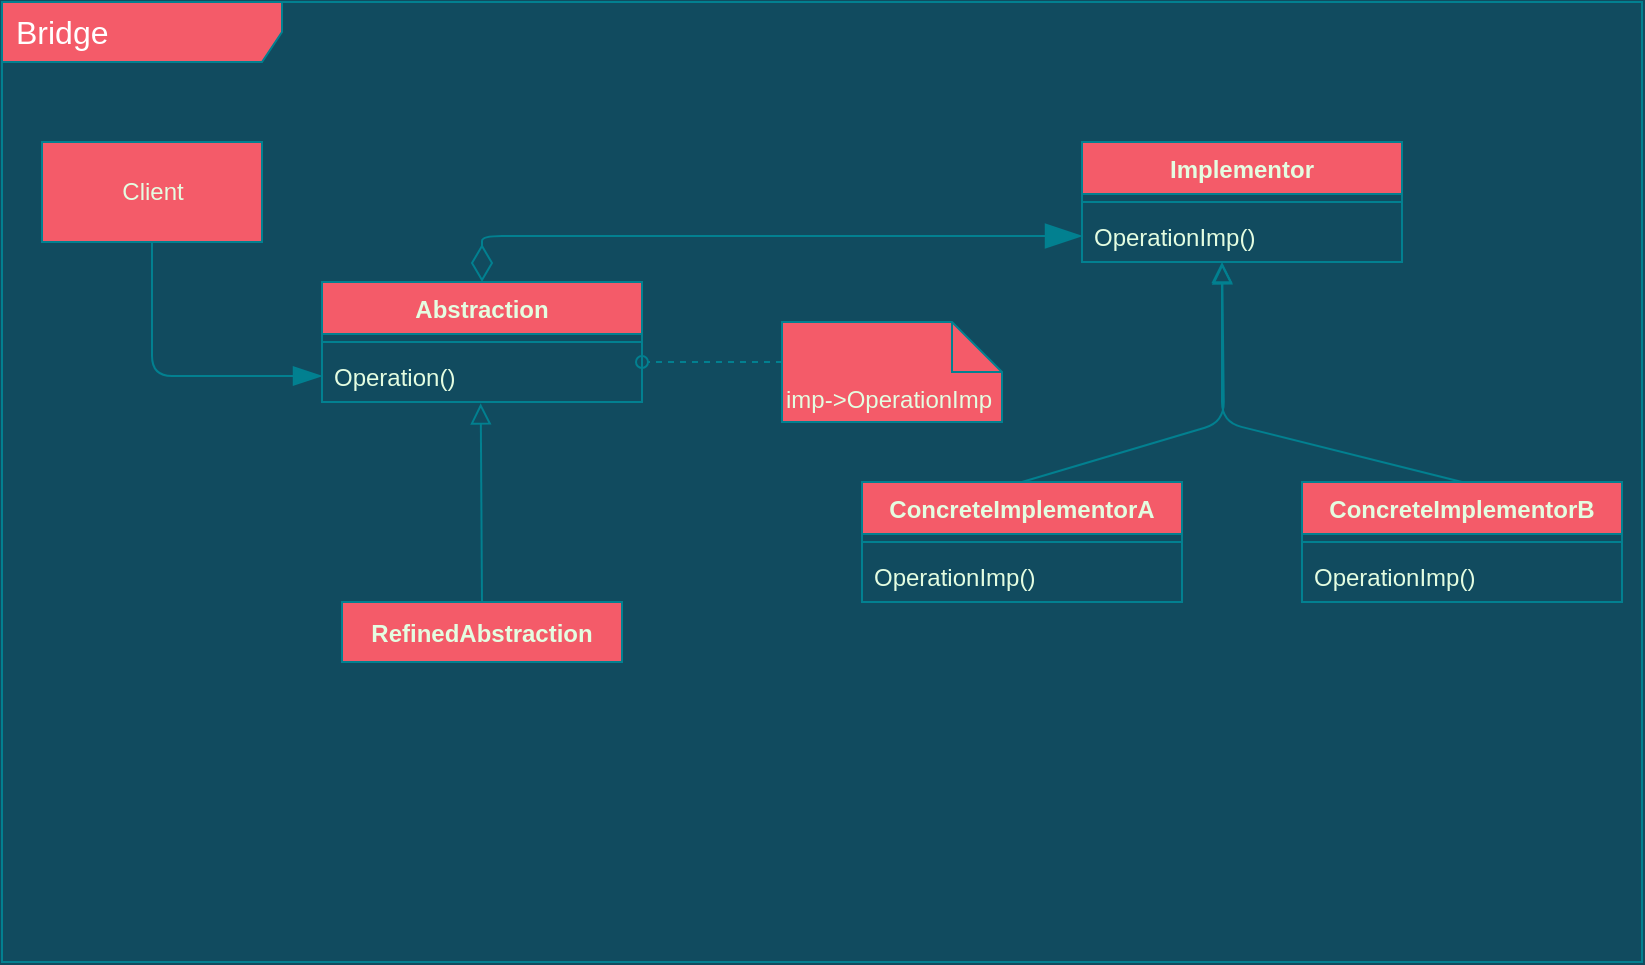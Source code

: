 <mxfile version="15.5.4" type="embed"><diagram id="F_gQ_7oDBF0sjKnGtIvj" name="Page-1"><mxGraphModel dx="1714" dy="1103" grid="1" gridSize="10" guides="1" tooltips="1" connect="1" arrows="1" fold="1" page="1" pageScale="1" pageWidth="827" pageHeight="1169" background="#114B5F" math="0" shadow="0"><root><mxCell id="0"/><mxCell id="1" parent="0"/><mxCell id="82" value="&lt;font color=&quot;#ffffff&quot;&gt;&lt;span style=&quot;font-size: 16px&quot;&gt;Bridge&lt;/span&gt;&lt;/font&gt;" style="shape=umlFrame;whiteSpace=wrap;html=1;width=140;height=30;boundedLbl=1;verticalAlign=middle;align=left;spacingLeft=5;fillColor=#F45B69;strokeColor=#028090;fontColor=#E4FDE1;" parent="1" vertex="1"><mxGeometry y="240" width="820" height="480" as="geometry"/></mxCell><mxCell id="145" value="ConcreteImplementorA" style="swimlane;fontStyle=1;align=center;verticalAlign=top;childLayout=stackLayout;horizontal=1;startSize=26;horizontalStack=0;resizeParent=1;resizeParentMax=0;resizeLast=0;collapsible=1;marginBottom=0;fillColor=#F45B69;strokeColor=#028090;fontColor=#E4FDE1;" parent="1" vertex="1"><mxGeometry x="430" y="480" width="160" height="60" as="geometry"/></mxCell><mxCell id="146" value="" style="line;strokeWidth=1;fillColor=none;align=left;verticalAlign=middle;spacingTop=-1;spacingLeft=3;spacingRight=3;rotatable=0;labelPosition=right;points=[];portConstraint=eastwest;strokeColor=#028090;fontColor=#E4FDE1;labelBackgroundColor=#114B5F;" parent="145" vertex="1"><mxGeometry y="26" width="160" height="8" as="geometry"/></mxCell><mxCell id="159" value="OperationImp()" style="text;strokeColor=none;fillColor=none;align=left;verticalAlign=top;spacingLeft=4;spacingRight=4;overflow=hidden;rotatable=0;points=[[0,0.5],[1,0.5]];portConstraint=eastwest;fontColor=#E4FDE1;" parent="145" vertex="1"><mxGeometry y="34" width="160" height="26" as="geometry"/></mxCell><mxCell id="163" value="Implementor" style="swimlane;fontStyle=1;align=center;verticalAlign=top;childLayout=stackLayout;horizontal=1;startSize=26;horizontalStack=0;resizeParent=1;resizeParentMax=0;resizeLast=0;collapsible=1;marginBottom=0;fillColor=#F45B69;strokeColor=#028090;fontColor=#E4FDE1;" parent="1" vertex="1"><mxGeometry x="540" y="310" width="160" height="60" as="geometry"/></mxCell><mxCell id="164" value="" style="line;strokeWidth=1;fillColor=none;align=left;verticalAlign=middle;spacingTop=-1;spacingLeft=3;spacingRight=3;rotatable=0;labelPosition=right;points=[];portConstraint=eastwest;strokeColor=#028090;fontColor=#E4FDE1;labelBackgroundColor=#114B5F;" parent="163" vertex="1"><mxGeometry y="26" width="160" height="8" as="geometry"/></mxCell><mxCell id="165" value="OperationImp()" style="text;strokeColor=none;fillColor=none;align=left;verticalAlign=top;spacingLeft=4;spacingRight=4;overflow=hidden;rotatable=0;points=[[0,0.5],[1,0.5]];portConstraint=eastwest;fontColor=#E4FDE1;" parent="163" vertex="1"><mxGeometry y="34" width="160" height="26" as="geometry"/></mxCell><mxCell id="169" value="Client" style="html=1;fillColor=#F45B69;strokeColor=#028090;fontColor=#E4FDE1;" parent="1" vertex="1"><mxGeometry x="20" y="310" width="110" height="50" as="geometry"/></mxCell><mxCell id="173" value="ConcreteImplementorB" style="swimlane;fontStyle=1;align=center;verticalAlign=top;childLayout=stackLayout;horizontal=1;startSize=26;horizontalStack=0;resizeParent=1;resizeParentMax=0;resizeLast=0;collapsible=1;marginBottom=0;fillColor=#F45B69;strokeColor=#028090;fontColor=#E4FDE1;" vertex="1" parent="1"><mxGeometry x="650" y="480" width="160" height="60" as="geometry"/></mxCell><mxCell id="174" value="" style="line;strokeWidth=1;fillColor=none;align=left;verticalAlign=middle;spacingTop=-1;spacingLeft=3;spacingRight=3;rotatable=0;labelPosition=right;points=[];portConstraint=eastwest;strokeColor=#028090;fontColor=#E4FDE1;labelBackgroundColor=#114B5F;" vertex="1" parent="173"><mxGeometry y="26" width="160" height="8" as="geometry"/></mxCell><mxCell id="175" value="OperationImp()" style="text;strokeColor=none;fillColor=none;align=left;verticalAlign=top;spacingLeft=4;spacingRight=4;overflow=hidden;rotatable=0;points=[[0,0.5],[1,0.5]];portConstraint=eastwest;fontColor=#E4FDE1;" vertex="1" parent="173"><mxGeometry y="34" width="160" height="26" as="geometry"/></mxCell><mxCell id="176" value="Abstraction" style="swimlane;fontStyle=1;align=center;verticalAlign=top;childLayout=stackLayout;horizontal=1;startSize=26;horizontalStack=0;resizeParent=1;resizeParentMax=0;resizeLast=0;collapsible=1;marginBottom=0;fillColor=#F45B69;strokeColor=#028090;fontColor=#E4FDE1;" vertex="1" parent="1"><mxGeometry x="160" y="380" width="160" height="60" as="geometry"/></mxCell><mxCell id="177" value="" style="line;strokeWidth=1;fillColor=none;align=left;verticalAlign=middle;spacingTop=-1;spacingLeft=3;spacingRight=3;rotatable=0;labelPosition=right;points=[];portConstraint=eastwest;strokeColor=#028090;fontColor=#E4FDE1;labelBackgroundColor=#114B5F;" vertex="1" parent="176"><mxGeometry y="26" width="160" height="8" as="geometry"/></mxCell><mxCell id="178" value="Operation()" style="text;strokeColor=none;fillColor=none;align=left;verticalAlign=top;spacingLeft=4;spacingRight=4;overflow=hidden;rotatable=0;points=[[0,0.5],[1,0.5]];portConstraint=eastwest;fontColor=#E4FDE1;" vertex="1" parent="176"><mxGeometry y="34" width="160" height="26" as="geometry"/></mxCell><mxCell id="179" value="RefinedAbstraction" style="fontStyle=1;fillColor=#F45B69;strokeColor=#028090;fontColor=#E4FDE1;" vertex="1" parent="1"><mxGeometry x="170" y="540" width="140" height="30" as="geometry"/></mxCell><mxCell id="180" value="" style="endArrow=block;startArrow=none;endFill=0;startFill=0;endSize=8;html=1;verticalAlign=bottom;labelBackgroundColor=none;rounded=1;sketch=0;fontColor=#E4FDE1;strokeColor=#028090;fillColor=#F45B69;curved=0;exitX=0.5;exitY=0;exitDx=0;exitDy=0;entryX=0.438;entryY=1.026;entryDx=0;entryDy=0;entryPerimeter=0;" edge="1" parent="1" source="145" target="165"><mxGeometry width="160" relative="1" as="geometry"><mxPoint x="500" y="430" as="sourcePoint"/><mxPoint x="660" y="430" as="targetPoint"/><Array as="points"><mxPoint x="611" y="450"/></Array></mxGeometry></mxCell><mxCell id="181" value="" style="endArrow=block;startArrow=none;endFill=0;startFill=0;endSize=8;html=1;verticalAlign=bottom;labelBackgroundColor=none;rounded=1;sketch=0;fontColor=#E4FDE1;strokeColor=#028090;fillColor=#F45B69;curved=0;exitX=0.5;exitY=0;exitDx=0;exitDy=0;" edge="1" parent="1" source="173"><mxGeometry width="160" relative="1" as="geometry"><mxPoint x="630" y="450" as="sourcePoint"/><mxPoint x="610" y="370" as="targetPoint"/><Array as="points"><mxPoint x="610" y="450"/></Array></mxGeometry></mxCell><mxCell id="182" value="imp-&amp;gt;OperationImp" style="shape=note2;boundedLbl=1;whiteSpace=wrap;html=1;size=25;verticalAlign=top;align=left;rounded=0;sketch=0;fontColor=#E4FDE1;strokeColor=#028090;fillColor=#F45B69;" vertex="1" parent="1"><mxGeometry x="390" y="400" width="110" height="50" as="geometry"/></mxCell><mxCell id="183" value="" style="endArrow=block;startArrow=none;endFill=0;startFill=0;endSize=8;html=1;verticalAlign=bottom;labelBackgroundColor=none;rounded=1;sketch=0;fontColor=#E4FDE1;strokeColor=#028090;fillColor=#F45B69;curved=0;exitX=0.5;exitY=0;exitDx=0;exitDy=0;entryX=0.496;entryY=1.026;entryDx=0;entryDy=0;entryPerimeter=0;" edge="1" parent="1" source="179" target="178"><mxGeometry width="160" relative="1" as="geometry"><mxPoint x="200" y="500" as="sourcePoint"/><mxPoint x="360" y="500" as="targetPoint"/></mxGeometry></mxCell><mxCell id="184" value="" style="html=1;verticalAlign=bottom;labelBackgroundColor=none;endArrow=oval;endFill=0;dashed=1;rounded=1;sketch=0;fontColor=#E4FDE1;strokeColor=#028090;fillColor=#F45B69;curved=0;" edge="1" parent="1"><mxGeometry width="160" relative="1" as="geometry"><mxPoint x="390" y="420" as="sourcePoint"/><mxPoint x="320" y="420" as="targetPoint"/></mxGeometry></mxCell><mxCell id="187" value="" style="endArrow=blockThin;startArrow=diamondThin;endFill=1;startFill=0;html=1;rounded=1;sketch=0;fontColor=#E4FDE1;strokeColor=#028090;fillColor=#F45B69;curved=0;endSize=16;startSize=16;exitX=0.5;exitY=0;exitDx=0;exitDy=0;entryX=0;entryY=0.5;entryDx=0;entryDy=0;" edge="1" parent="1" source="176" target="165"><mxGeometry width="160" relative="1" as="geometry"><mxPoint x="250" y="320" as="sourcePoint"/><mxPoint x="410" y="320" as="targetPoint"/><Array as="points"><mxPoint x="240" y="357"/></Array></mxGeometry></mxCell><mxCell id="188" value="" style="endArrow=blockThin;endFill=1;endSize=12;html=1;rounded=1;sketch=0;fontColor=#E4FDE1;strokeColor=#028090;fillColor=#F45B69;curved=0;exitX=0.5;exitY=1;exitDx=0;exitDy=0;entryX=0;entryY=0.5;entryDx=0;entryDy=0;" edge="1" parent="1" source="169" target="178"><mxGeometry width="160" relative="1" as="geometry"><mxPoint x="40" y="490" as="sourcePoint"/><mxPoint x="200" y="490" as="targetPoint"/><Array as="points"><mxPoint x="75" y="427"/></Array></mxGeometry></mxCell></root></mxGraphModel></diagram></mxfile>